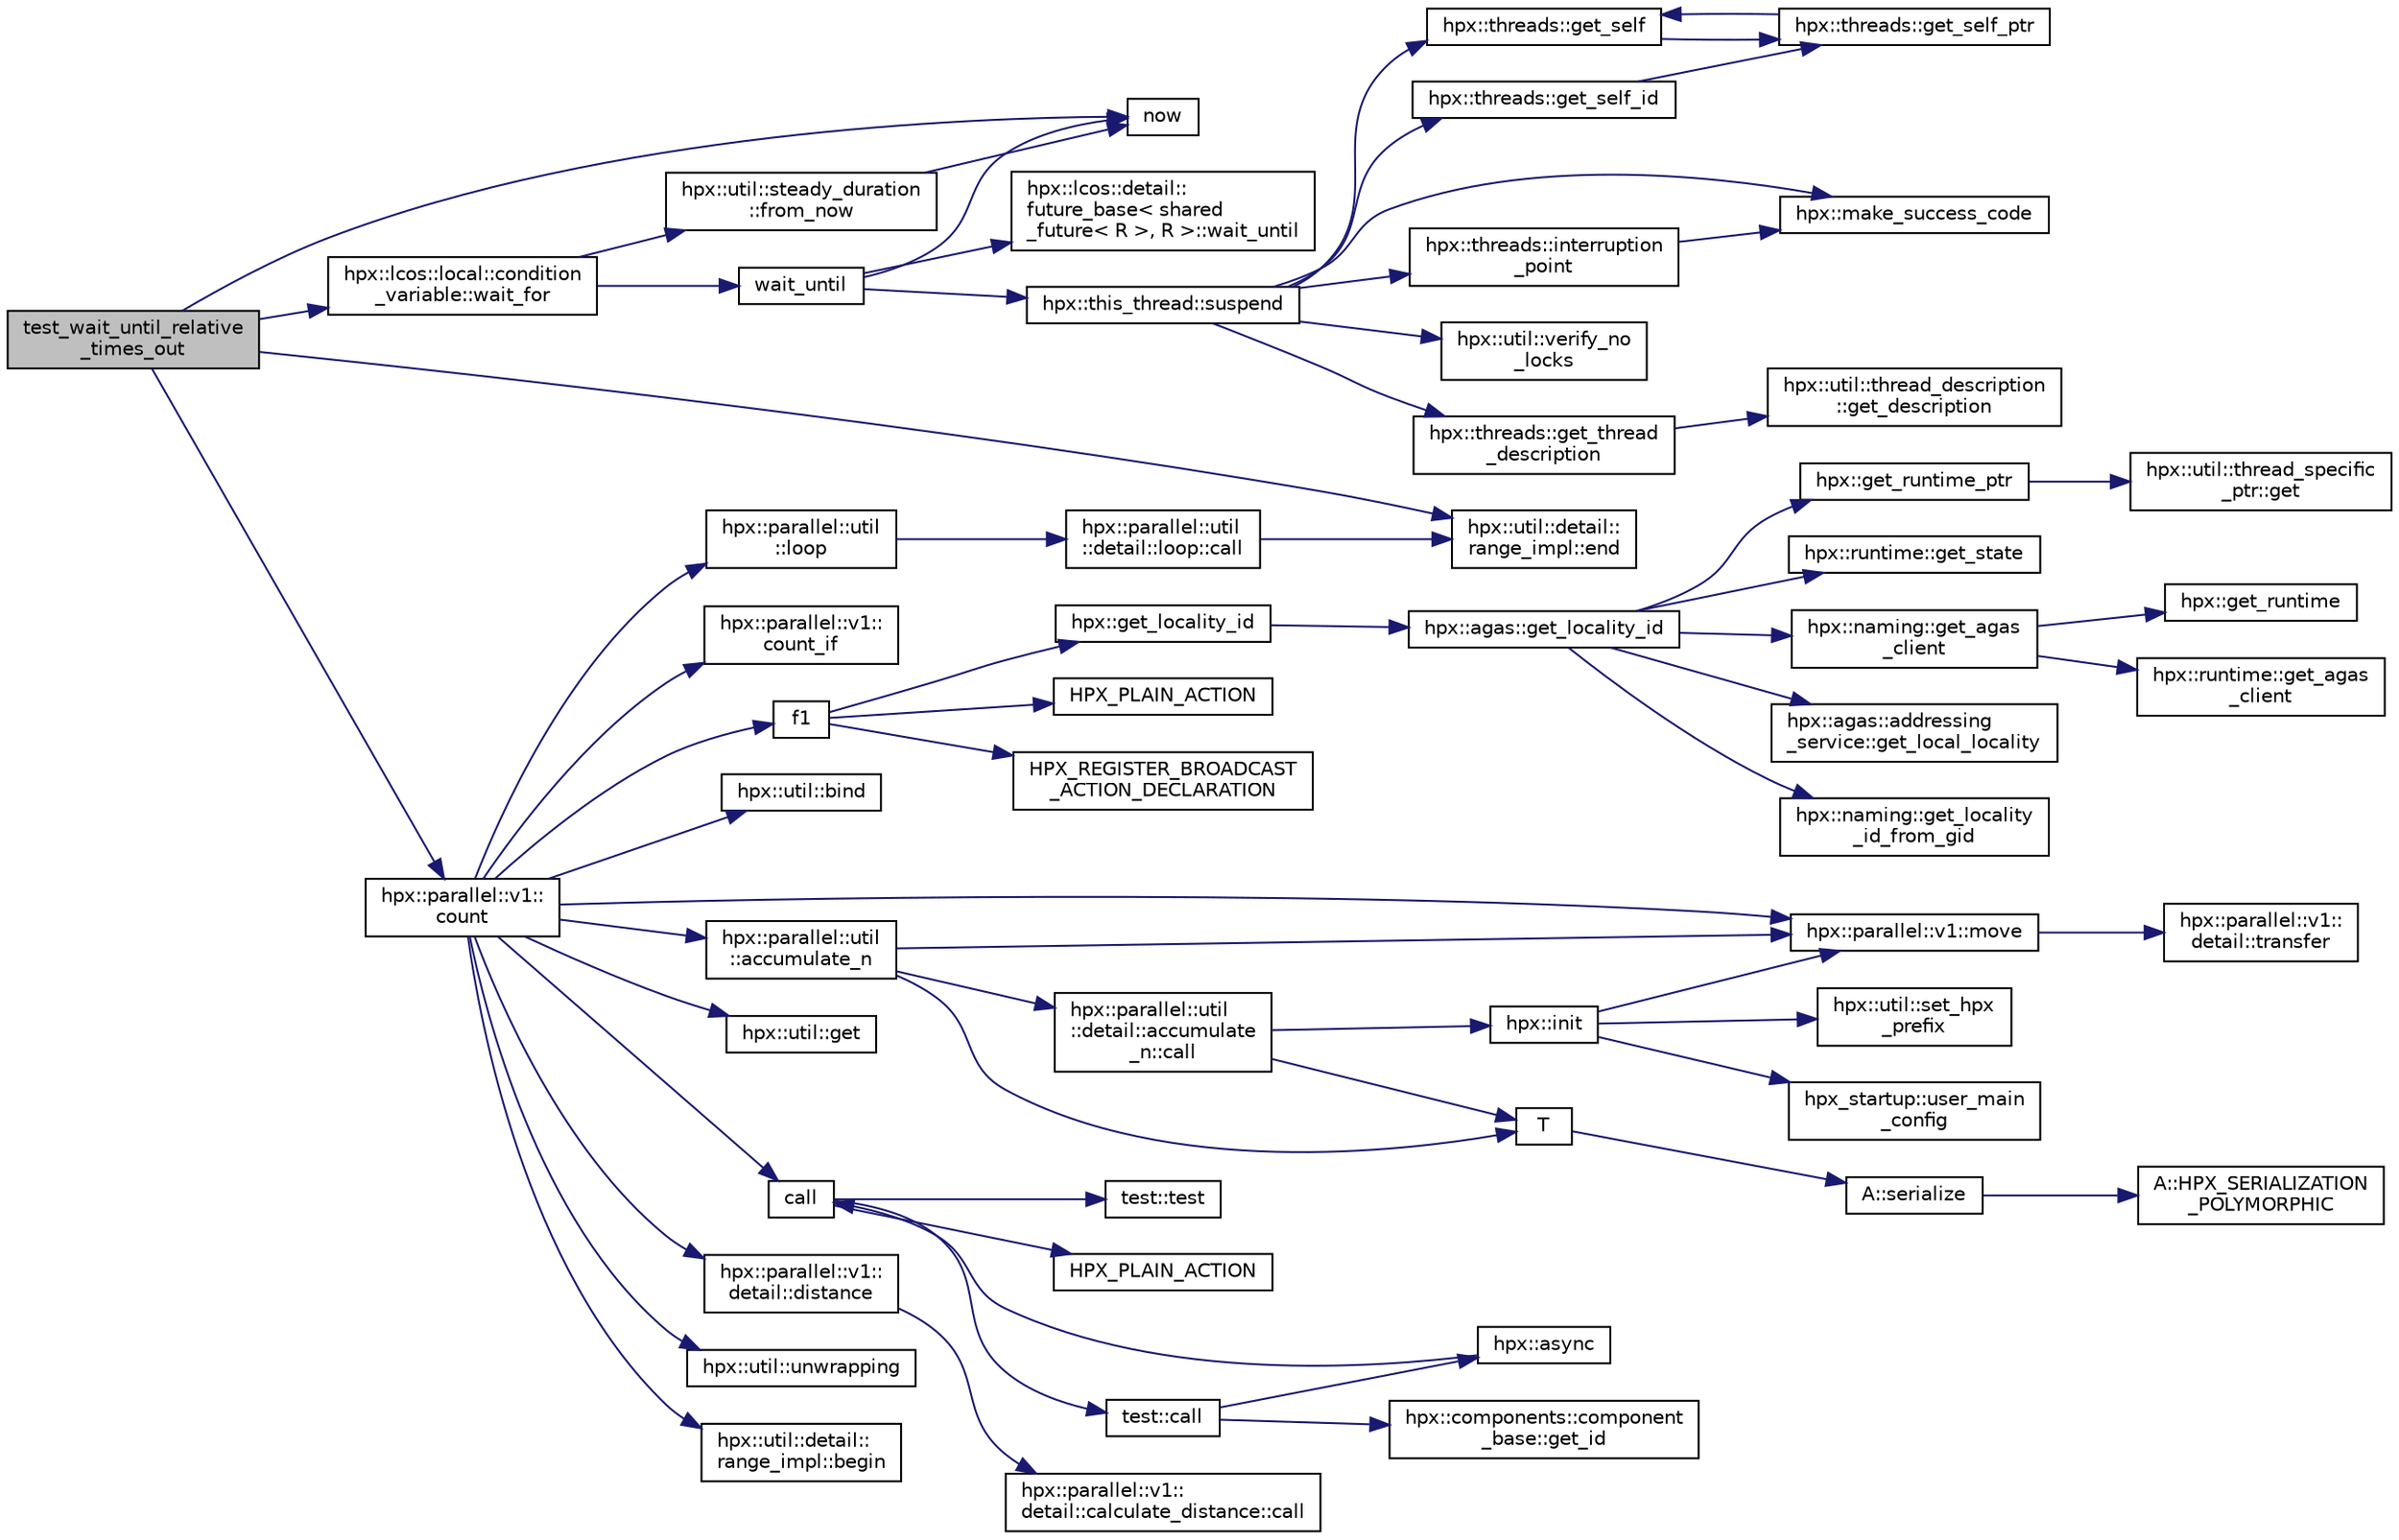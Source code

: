 digraph "test_wait_until_relative_times_out"
{
  edge [fontname="Helvetica",fontsize="10",labelfontname="Helvetica",labelfontsize="10"];
  node [fontname="Helvetica",fontsize="10",shape=record];
  rankdir="LR";
  Node718 [label="test_wait_until_relative\l_times_out",height=0.2,width=0.4,color="black", fillcolor="grey75", style="filled", fontcolor="black"];
  Node718 -> Node719 [color="midnightblue",fontsize="10",style="solid",fontname="Helvetica"];
  Node719 [label="now",height=0.2,width=0.4,color="black", fillcolor="white", style="filled",URL="$de/db3/1d__stencil__1__omp_8cpp.html#a89e9667753dccfac455bd37a7a3a7b16"];
  Node718 -> Node720 [color="midnightblue",fontsize="10",style="solid",fontname="Helvetica"];
  Node720 [label="hpx::lcos::local::condition\l_variable::wait_for",height=0.2,width=0.4,color="black", fillcolor="white", style="filled",URL="$df/db3/classhpx_1_1lcos_1_1local_1_1condition__variable.html#a5b2fc7facfc8c4a5a655cef78237fa8b"];
  Node720 -> Node721 [color="midnightblue",fontsize="10",style="solid",fontname="Helvetica"];
  Node721 [label="wait_until",height=0.2,width=0.4,color="black", fillcolor="white", style="filled",URL="$de/d7d/future__timed__wait__1025_8cpp.html#a68ed9a01d3ad06f4cac1de08bae1dea1"];
  Node721 -> Node722 [color="midnightblue",fontsize="10",style="solid",fontname="Helvetica"];
  Node722 [label="hpx::lcos::detail::\lfuture_base\< shared\l_future\< R \>, R \>::wait_until",height=0.2,width=0.4,color="black", fillcolor="white", style="filled",URL="$d5/dd7/classhpx_1_1lcos_1_1detail_1_1future__base.html#a55e549d9e80fd3cf0dccb3b54f24126f"];
  Node721 -> Node719 [color="midnightblue",fontsize="10",style="solid",fontname="Helvetica"];
  Node721 -> Node723 [color="midnightblue",fontsize="10",style="solid",fontname="Helvetica"];
  Node723 [label="hpx::this_thread::suspend",height=0.2,width=0.4,color="black", fillcolor="white", style="filled",URL="$d9/d52/namespacehpx_1_1this__thread.html#aca220026fb3014c0881d129fe31c0073"];
  Node723 -> Node724 [color="midnightblue",fontsize="10",style="solid",fontname="Helvetica"];
  Node724 [label="hpx::threads::get_self",height=0.2,width=0.4,color="black", fillcolor="white", style="filled",URL="$d7/d28/namespacehpx_1_1threads.html#a07daf4d6d29233f20d66d41ab7b5b8e8"];
  Node724 -> Node725 [color="midnightblue",fontsize="10",style="solid",fontname="Helvetica"];
  Node725 [label="hpx::threads::get_self_ptr",height=0.2,width=0.4,color="black", fillcolor="white", style="filled",URL="$d7/d28/namespacehpx_1_1threads.html#a22877ae347ad884cde3a51397dad6c53"];
  Node725 -> Node724 [color="midnightblue",fontsize="10",style="solid",fontname="Helvetica"];
  Node723 -> Node726 [color="midnightblue",fontsize="10",style="solid",fontname="Helvetica"];
  Node726 [label="hpx::threads::get_self_id",height=0.2,width=0.4,color="black", fillcolor="white", style="filled",URL="$d7/d28/namespacehpx_1_1threads.html#afafe0f900b9fac3d4ed3c747625c1cfe"];
  Node726 -> Node725 [color="midnightblue",fontsize="10",style="solid",fontname="Helvetica"];
  Node723 -> Node727 [color="midnightblue",fontsize="10",style="solid",fontname="Helvetica"];
  Node727 [label="hpx::threads::interruption\l_point",height=0.2,width=0.4,color="black", fillcolor="white", style="filled",URL="$d7/d28/namespacehpx_1_1threads.html#ada6ec56a12b050707311d8c628089059"];
  Node727 -> Node728 [color="midnightblue",fontsize="10",style="solid",fontname="Helvetica"];
  Node728 [label="hpx::make_success_code",height=0.2,width=0.4,color="black", fillcolor="white", style="filled",URL="$d8/d83/namespacehpx.html#a0e8512a8f49e2a6c8185061181419d8f",tooltip="Returns error_code(hpx::success, \"success\", mode). "];
  Node723 -> Node729 [color="midnightblue",fontsize="10",style="solid",fontname="Helvetica"];
  Node729 [label="hpx::util::verify_no\l_locks",height=0.2,width=0.4,color="black", fillcolor="white", style="filled",URL="$df/dad/namespacehpx_1_1util.html#ae0e1837ee6f09b79b26c2e788d2e9fc9"];
  Node723 -> Node730 [color="midnightblue",fontsize="10",style="solid",fontname="Helvetica"];
  Node730 [label="hpx::threads::get_thread\l_description",height=0.2,width=0.4,color="black", fillcolor="white", style="filled",URL="$d7/d28/namespacehpx_1_1threads.html#a42fc18a7a680f4e8bc633a4b4c956701"];
  Node730 -> Node731 [color="midnightblue",fontsize="10",style="solid",fontname="Helvetica"];
  Node731 [label="hpx::util::thread_description\l::get_description",height=0.2,width=0.4,color="black", fillcolor="white", style="filled",URL="$df/d9e/structhpx_1_1util_1_1thread__description.html#a8c834e14eca6eb228188022577f9f952"];
  Node723 -> Node728 [color="midnightblue",fontsize="10",style="solid",fontname="Helvetica"];
  Node720 -> Node732 [color="midnightblue",fontsize="10",style="solid",fontname="Helvetica"];
  Node732 [label="hpx::util::steady_duration\l::from_now",height=0.2,width=0.4,color="black", fillcolor="white", style="filled",URL="$d9/d4f/classhpx_1_1util_1_1steady__duration.html#a0132206d767cd0f7395507b40111a153"];
  Node732 -> Node719 [color="midnightblue",fontsize="10",style="solid",fontname="Helvetica"];
  Node718 -> Node733 [color="midnightblue",fontsize="10",style="solid",fontname="Helvetica"];
  Node733 [label="hpx::util::detail::\lrange_impl::end",height=0.2,width=0.4,color="black", fillcolor="white", style="filled",URL="$d4/d4a/namespacehpx_1_1util_1_1detail_1_1range__impl.html#afb2ea48b0902f52ee4d8b764807b4316"];
  Node718 -> Node734 [color="midnightblue",fontsize="10",style="solid",fontname="Helvetica"];
  Node734 [label="hpx::parallel::v1::\lcount",height=0.2,width=0.4,color="black", fillcolor="white", style="filled",URL="$db/db9/namespacehpx_1_1parallel_1_1v1.html#a19d058114a2bd44801aab4176b188e23"];
  Node734 -> Node735 [color="midnightblue",fontsize="10",style="solid",fontname="Helvetica"];
  Node735 [label="hpx::parallel::v1::\lcount_if",height=0.2,width=0.4,color="black", fillcolor="white", style="filled",URL="$db/db9/namespacehpx_1_1parallel_1_1v1.html#ad836ff017ec208c2d6388a9b47b05ce0"];
  Node734 -> Node736 [color="midnightblue",fontsize="10",style="solid",fontname="Helvetica"];
  Node736 [label="f1",height=0.2,width=0.4,color="black", fillcolor="white", style="filled",URL="$d8/d8b/broadcast_8cpp.html#a1751fbd41f2529b84514a9dbd767959a"];
  Node736 -> Node737 [color="midnightblue",fontsize="10",style="solid",fontname="Helvetica"];
  Node737 [label="hpx::get_locality_id",height=0.2,width=0.4,color="black", fillcolor="white", style="filled",URL="$d8/d83/namespacehpx.html#a158d7c54a657bb364c1704033010697b",tooltip="Return the number of the locality this function is being called from. "];
  Node737 -> Node738 [color="midnightblue",fontsize="10",style="solid",fontname="Helvetica"];
  Node738 [label="hpx::agas::get_locality_id",height=0.2,width=0.4,color="black", fillcolor="white", style="filled",URL="$dc/d54/namespacehpx_1_1agas.html#a491cc2ddecdf0f1a9129900caa6a4d3e"];
  Node738 -> Node739 [color="midnightblue",fontsize="10",style="solid",fontname="Helvetica"];
  Node739 [label="hpx::get_runtime_ptr",height=0.2,width=0.4,color="black", fillcolor="white", style="filled",URL="$d8/d83/namespacehpx.html#af29daf2bb3e01b4d6495a1742b6cce64"];
  Node739 -> Node740 [color="midnightblue",fontsize="10",style="solid",fontname="Helvetica"];
  Node740 [label="hpx::util::thread_specific\l_ptr::get",height=0.2,width=0.4,color="black", fillcolor="white", style="filled",URL="$d4/d4c/structhpx_1_1util_1_1thread__specific__ptr.html#a3b27d8520710478aa41d1f74206bdba9"];
  Node738 -> Node741 [color="midnightblue",fontsize="10",style="solid",fontname="Helvetica"];
  Node741 [label="hpx::runtime::get_state",height=0.2,width=0.4,color="black", fillcolor="white", style="filled",URL="$d0/d7b/classhpx_1_1runtime.html#ab405f80e060dac95d624520f38b0524c"];
  Node738 -> Node742 [color="midnightblue",fontsize="10",style="solid",fontname="Helvetica"];
  Node742 [label="hpx::naming::get_agas\l_client",height=0.2,width=0.4,color="black", fillcolor="white", style="filled",URL="$d4/dc9/namespacehpx_1_1naming.html#a0408fffd5d34b620712a801b0ae3b032"];
  Node742 -> Node743 [color="midnightblue",fontsize="10",style="solid",fontname="Helvetica"];
  Node743 [label="hpx::get_runtime",height=0.2,width=0.4,color="black", fillcolor="white", style="filled",URL="$d8/d83/namespacehpx.html#aef902cc6c7dd3b9fbadf34d1e850a070"];
  Node742 -> Node744 [color="midnightblue",fontsize="10",style="solid",fontname="Helvetica"];
  Node744 [label="hpx::runtime::get_agas\l_client",height=0.2,width=0.4,color="black", fillcolor="white", style="filled",URL="$d0/d7b/classhpx_1_1runtime.html#aeb5dddd30d6b9861669af8ad44d1a96a"];
  Node738 -> Node745 [color="midnightblue",fontsize="10",style="solid",fontname="Helvetica"];
  Node745 [label="hpx::agas::addressing\l_service::get_local_locality",height=0.2,width=0.4,color="black", fillcolor="white", style="filled",URL="$db/d58/structhpx_1_1agas_1_1addressing__service.html#ab52c19a37c2a7a006c6c15f90ad0539c"];
  Node738 -> Node746 [color="midnightblue",fontsize="10",style="solid",fontname="Helvetica"];
  Node746 [label="hpx::naming::get_locality\l_id_from_gid",height=0.2,width=0.4,color="black", fillcolor="white", style="filled",URL="$d4/dc9/namespacehpx_1_1naming.html#a7fd43037784560bd04fda9b49e33529f"];
  Node736 -> Node747 [color="midnightblue",fontsize="10",style="solid",fontname="Helvetica"];
  Node747 [label="HPX_PLAIN_ACTION",height=0.2,width=0.4,color="black", fillcolor="white", style="filled",URL="$d8/d8b/broadcast_8cpp.html#a19685a0394ce6a99351f7a679f6eeefc"];
  Node736 -> Node748 [color="midnightblue",fontsize="10",style="solid",fontname="Helvetica"];
  Node748 [label="HPX_REGISTER_BROADCAST\l_ACTION_DECLARATION",height=0.2,width=0.4,color="black", fillcolor="white", style="filled",URL="$d7/d38/addressing__service_8cpp.html#a573d764d9cb34eec46a4bdffcf07875f"];
  Node734 -> Node749 [color="midnightblue",fontsize="10",style="solid",fontname="Helvetica"];
  Node749 [label="hpx::parallel::util\l::loop",height=0.2,width=0.4,color="black", fillcolor="white", style="filled",URL="$df/dc6/namespacehpx_1_1parallel_1_1util.html#a3f434e00f42929aac85debb8c5782213"];
  Node749 -> Node750 [color="midnightblue",fontsize="10",style="solid",fontname="Helvetica"];
  Node750 [label="hpx::parallel::util\l::detail::loop::call",height=0.2,width=0.4,color="black", fillcolor="white", style="filled",URL="$da/d06/structhpx_1_1parallel_1_1util_1_1detail_1_1loop.html#a5c5e8dbda782f09cdb7bc2509e3bf09e"];
  Node750 -> Node733 [color="midnightblue",fontsize="10",style="solid",fontname="Helvetica"];
  Node734 -> Node751 [color="midnightblue",fontsize="10",style="solid",fontname="Helvetica"];
  Node751 [label="hpx::util::bind",height=0.2,width=0.4,color="black", fillcolor="white", style="filled",URL="$df/dad/namespacehpx_1_1util.html#ad844caedf82a0173d6909d910c3e48c6"];
  Node734 -> Node752 [color="midnightblue",fontsize="10",style="solid",fontname="Helvetica"];
  Node752 [label="hpx::parallel::v1::move",height=0.2,width=0.4,color="black", fillcolor="white", style="filled",URL="$db/db9/namespacehpx_1_1parallel_1_1v1.html#aa7c4ede081ce786c9d1eb1adff495cfc"];
  Node752 -> Node753 [color="midnightblue",fontsize="10",style="solid",fontname="Helvetica"];
  Node753 [label="hpx::parallel::v1::\ldetail::transfer",height=0.2,width=0.4,color="black", fillcolor="white", style="filled",URL="$d2/ddd/namespacehpx_1_1parallel_1_1v1_1_1detail.html#ab1b56a05e1885ca7cc7ffa1804dd2f3c"];
  Node734 -> Node754 [color="midnightblue",fontsize="10",style="solid",fontname="Helvetica"];
  Node754 [label="hpx::util::get",height=0.2,width=0.4,color="black", fillcolor="white", style="filled",URL="$df/dad/namespacehpx_1_1util.html#a5cbd3c41f03f4d4acaedaa4777e3cc02"];
  Node734 -> Node755 [color="midnightblue",fontsize="10",style="solid",fontname="Helvetica"];
  Node755 [label="call",height=0.2,width=0.4,color="black", fillcolor="white", style="filled",URL="$d2/d67/promise__1620_8cpp.html#a58357f0b82bc761e1d0b9091ed563a70"];
  Node755 -> Node756 [color="midnightblue",fontsize="10",style="solid",fontname="Helvetica"];
  Node756 [label="test::test",height=0.2,width=0.4,color="black", fillcolor="white", style="filled",URL="$d8/d89/structtest.html#ab42d5ece712d716b04cb3f686f297a26"];
  Node755 -> Node757 [color="midnightblue",fontsize="10",style="solid",fontname="Helvetica"];
  Node757 [label="HPX_PLAIN_ACTION",height=0.2,width=0.4,color="black", fillcolor="white", style="filled",URL="$d2/d67/promise__1620_8cpp.html#ab96aab827a4b1fcaf66cfe0ba83fef23"];
  Node755 -> Node758 [color="midnightblue",fontsize="10",style="solid",fontname="Helvetica"];
  Node758 [label="test::call",height=0.2,width=0.4,color="black", fillcolor="white", style="filled",URL="$d8/d89/structtest.html#aeb29e7ed6518b9426ccf1344c52620ae"];
  Node758 -> Node759 [color="midnightblue",fontsize="10",style="solid",fontname="Helvetica"];
  Node759 [label="hpx::async",height=0.2,width=0.4,color="black", fillcolor="white", style="filled",URL="$d8/d83/namespacehpx.html#acb7d8e37b73b823956ce144f9a57eaa4"];
  Node759 -> Node755 [color="midnightblue",fontsize="10",style="solid",fontname="Helvetica"];
  Node758 -> Node760 [color="midnightblue",fontsize="10",style="solid",fontname="Helvetica"];
  Node760 [label="hpx::components::component\l_base::get_id",height=0.2,width=0.4,color="black", fillcolor="white", style="filled",URL="$d2/de6/classhpx_1_1components_1_1component__base.html#a4c8fd93514039bdf01c48d66d82b19cd"];
  Node734 -> Node761 [color="midnightblue",fontsize="10",style="solid",fontname="Helvetica"];
  Node761 [label="hpx::parallel::v1::\ldetail::distance",height=0.2,width=0.4,color="black", fillcolor="white", style="filled",URL="$d2/ddd/namespacehpx_1_1parallel_1_1v1_1_1detail.html#a6bea3c6a5f470cad11f27ee6bab4a33f"];
  Node761 -> Node762 [color="midnightblue",fontsize="10",style="solid",fontname="Helvetica"];
  Node762 [label="hpx::parallel::v1::\ldetail::calculate_distance::call",height=0.2,width=0.4,color="black", fillcolor="white", style="filled",URL="$db/dfa/structhpx_1_1parallel_1_1v1_1_1detail_1_1calculate__distance.html#a950a6627830a7d019ac0e734b0a447bf"];
  Node734 -> Node763 [color="midnightblue",fontsize="10",style="solid",fontname="Helvetica"];
  Node763 [label="hpx::util::unwrapping",height=0.2,width=0.4,color="black", fillcolor="white", style="filled",URL="$df/dad/namespacehpx_1_1util.html#a7529d9ac687684c33403cdd1f9cef8e4"];
  Node734 -> Node764 [color="midnightblue",fontsize="10",style="solid",fontname="Helvetica"];
  Node764 [label="hpx::parallel::util\l::accumulate_n",height=0.2,width=0.4,color="black", fillcolor="white", style="filled",URL="$df/dc6/namespacehpx_1_1parallel_1_1util.html#af19f9a2722f97c2247ea5d0dbb5e2d25"];
  Node764 -> Node765 [color="midnightblue",fontsize="10",style="solid",fontname="Helvetica"];
  Node765 [label="hpx::parallel::util\l::detail::accumulate\l_n::call",height=0.2,width=0.4,color="black", fillcolor="white", style="filled",URL="$d8/d3b/structhpx_1_1parallel_1_1util_1_1detail_1_1accumulate__n.html#a765aceb8ab313fc92f7c4aaf70ccca8f"];
  Node765 -> Node766 [color="midnightblue",fontsize="10",style="solid",fontname="Helvetica"];
  Node766 [label="hpx::init",height=0.2,width=0.4,color="black", fillcolor="white", style="filled",URL="$d8/d83/namespacehpx.html#a3c694ea960b47c56b33351ba16e3d76b",tooltip="Main entry point for launching the HPX runtime system. "];
  Node766 -> Node767 [color="midnightblue",fontsize="10",style="solid",fontname="Helvetica"];
  Node767 [label="hpx::util::set_hpx\l_prefix",height=0.2,width=0.4,color="black", fillcolor="white", style="filled",URL="$df/dad/namespacehpx_1_1util.html#ae40a23c1ba0a48d9304dcf717a95793e"];
  Node766 -> Node768 [color="midnightblue",fontsize="10",style="solid",fontname="Helvetica"];
  Node768 [label="hpx_startup::user_main\l_config",height=0.2,width=0.4,color="black", fillcolor="white", style="filled",URL="$d3/dd2/namespacehpx__startup.html#aaac571d88bd3912a4225a23eb3261637"];
  Node766 -> Node752 [color="midnightblue",fontsize="10",style="solid",fontname="Helvetica"];
  Node765 -> Node769 [color="midnightblue",fontsize="10",style="solid",fontname="Helvetica"];
  Node769 [label="T",height=0.2,width=0.4,color="black", fillcolor="white", style="filled",URL="$db/d33/polymorphic__semiintrusive__template_8cpp.html#ad187658f9cb91c1312b39ae7e896f1ea"];
  Node769 -> Node770 [color="midnightblue",fontsize="10",style="solid",fontname="Helvetica"];
  Node770 [label="A::serialize",height=0.2,width=0.4,color="black", fillcolor="white", style="filled",URL="$d7/da0/struct_a.html#a5f5c287cf471e274ed9dda0da1592212"];
  Node770 -> Node771 [color="midnightblue",fontsize="10",style="solid",fontname="Helvetica"];
  Node771 [label="A::HPX_SERIALIZATION\l_POLYMORPHIC",height=0.2,width=0.4,color="black", fillcolor="white", style="filled",URL="$d7/da0/struct_a.html#ada978cc156cebbafddb1f3aa4c01918c"];
  Node764 -> Node752 [color="midnightblue",fontsize="10",style="solid",fontname="Helvetica"];
  Node764 -> Node769 [color="midnightblue",fontsize="10",style="solid",fontname="Helvetica"];
  Node734 -> Node772 [color="midnightblue",fontsize="10",style="solid",fontname="Helvetica"];
  Node772 [label="hpx::util::detail::\lrange_impl::begin",height=0.2,width=0.4,color="black", fillcolor="white", style="filled",URL="$d4/d4a/namespacehpx_1_1util_1_1detail_1_1range__impl.html#a31e165df2b865cdd961f35ce938db41a"];
}
